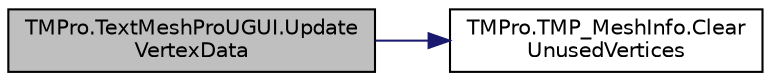 digraph "TMPro.TextMeshProUGUI.UpdateVertexData"
{
 // LATEX_PDF_SIZE
  edge [fontname="Helvetica",fontsize="10",labelfontname="Helvetica",labelfontsize="10"];
  node [fontname="Helvetica",fontsize="10",shape=record];
  rankdir="LR";
  Node1 [label="TMPro.TextMeshProUGUI.Update\lVertexData",height=0.2,width=0.4,color="black", fillcolor="grey75", style="filled", fontcolor="black",tooltip="Function to upload the updated vertex data and renderer."];
  Node1 -> Node2 [color="midnightblue",fontsize="10",style="solid",fontname="Helvetica"];
  Node2 [label="TMPro.TMP_MeshInfo.Clear\lUnusedVertices",height=0.2,width=0.4,color="black", fillcolor="white", style="filled",URL="$struct_t_m_pro_1_1_t_m_p___mesh_info.html#a7abd732cdaf4d54113166700701defd4",tooltip="Function to clear the vertices while preserving the Triangles, Normals and Tangents."];
}
